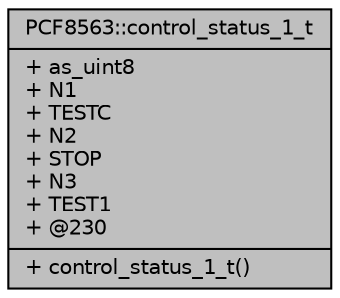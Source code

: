 digraph "PCF8563::control_status_1_t"
{
  edge [fontname="Helvetica",fontsize="10",labelfontname="Helvetica",labelfontsize="10"];
  node [fontname="Helvetica",fontsize="10",shape=record];
  Node1 [label="{PCF8563::control_status_1_t\n|+ as_uint8\l+ N1\l+ TESTC\l+ N2\l+ STOP\l+ N3\l+ TEST1\l+ @230\l|+ control_status_1_t()\l}",height=0.2,width=0.4,color="black", fillcolor="grey75", style="filled", fontcolor="black"];
}
